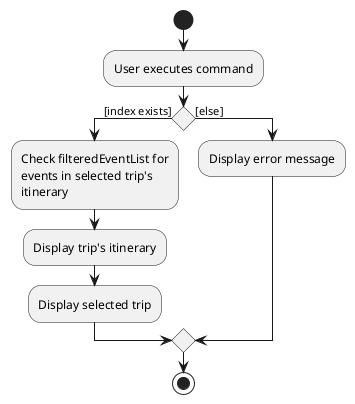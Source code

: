 @startuml
start
:User executes command;

'Since the beta syntax does not support placing the condition outside the
'diamond we place it as the true branch instead.

if () then ([index exists])
    :Check filteredEventList for
    events in selected trip's
    itinerary;
    :Display trip's itinerary;
    :Display selected trip;
else ([else])
    :Display error message;
endif
stop
@enduml